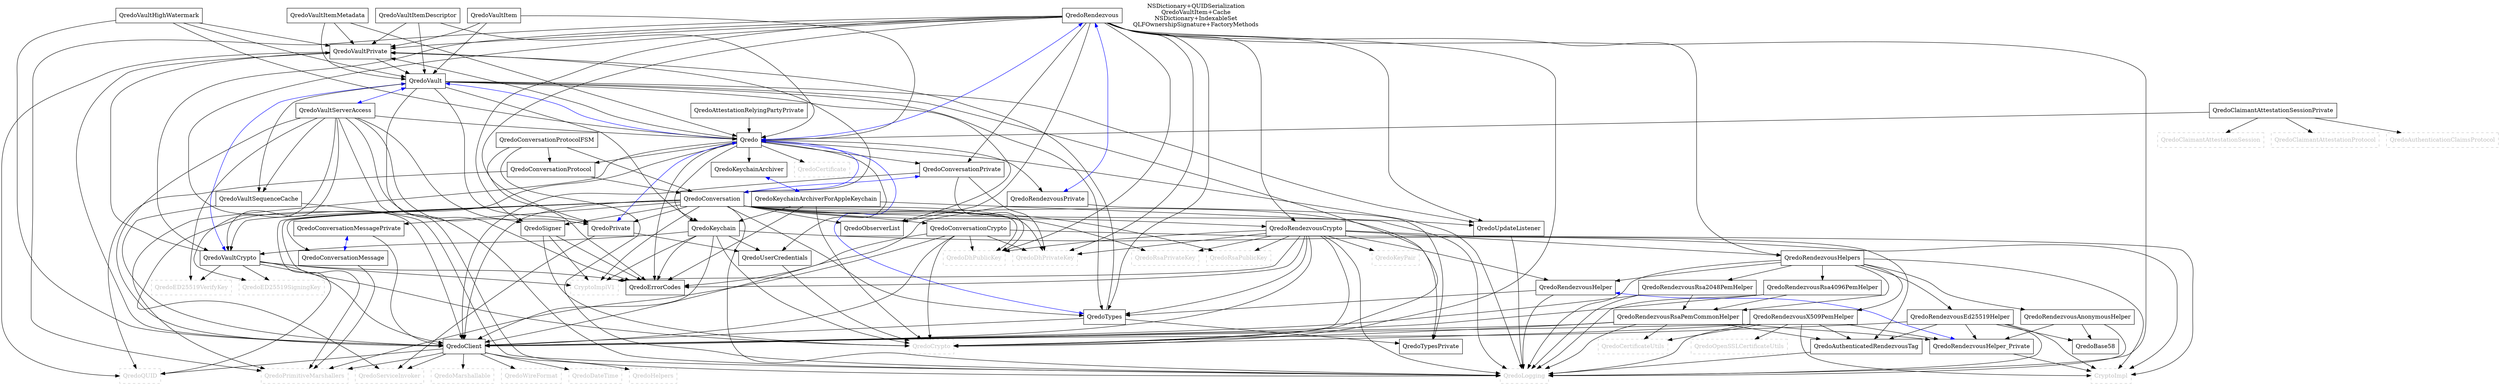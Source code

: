 digraph G {
	node [shape=box];
	"QredoClient" -> "QredoHelpers";
	"QredoClient" -> "QredoMarshallable";
	"QredoClient" -> "QredoQUID";
	"QredoClient" -> "QredoServiceInvoker";
	"QredoClient" -> "QredoWireFormat";
	"QredoClient" -> "QredoDateTime";
	"QredoClient" -> "QredoPrimitiveMarshallers";
	"QredoKeychain" -> "CryptoImplV1";
	"QredoKeychain" -> "QredoClient";
	"QredoKeychain" -> "QredoErrorCodes";
	"QredoKeychain" -> "CryptoImpl";
	"QredoKeychain" -> "QredoUserCredentials";
	"QredoKeychain" -> "QredoVaultCrypto";
	"QredoKeychain" -> "QredoCrypto";
	"QredoAttestationRelyingPartyPrivate" -> "Qredo";
	"QredoAuthenticatedRendezvousTag" -> "QredoLogging";
	"QredoVaultPrivate" -> "QredoVault";
	"QredoVaultPrivate" -> "QredoClient";
	"QredoVaultPrivate" -> "QredoQUID";
	"QredoRendezvousX509PemHelper" -> "QredoClient";
	"QredoRendezvousX509PemHelper" -> "CryptoImpl";
	"QredoRendezvousX509PemHelper" -> "QredoRendezvousHelper_Private";
	"QredoRendezvousX509PemHelper" -> "QredoOpenSSLCertificateUtils";
	"QredoRendezvousX509PemHelper" -> "QredoLogging";
	"QredoRendezvousX509PemHelper" -> "QredoAuthenticatedRendezvousTag";
	"QredoRendezvousX509PemHelper" -> "QredoCrypto";
	"QredoRendezvousX509PemHelper" -> "QredoCertificateUtils";
	"QredoRendezvousAnonymousHelper" -> "QredoLogging";
	"QredoRendezvousAnonymousHelper" -> "QredoRendezvousHelper_Private";
	"QredoRendezvousAnonymousHelper" -> "QredoBase58";
	"QredoRendezvousHelper" -> "QredoLogging";
	"QredoRendezvousHelper" -> "QredoTypes";
	"QredoUserCredentials" -> "QredoCrypto";
	"QredoRendezvousHelpers" -> "QredoRendezvousHelper";
	"QredoRendezvousHelpers" -> "QredoRendezvousRsa2048PemHelper";
	"QredoRendezvousHelpers" -> "CryptoImpl";
	"QredoRendezvousHelpers" -> "QredoRendezvousAnonymousHelper";
	"QredoRendezvousHelpers" -> "QredoLogging";
	"QredoRendezvousHelpers" -> "QredoRendezvousRsaPemCommonHelper";
	"QredoRendezvousHelpers" -> "QredoRendezvousRsa4096PemHelper";
	"QredoRendezvousHelpers" -> "QredoRendezvousX509PemHelper";
	"QredoRendezvousHelpers" -> "QredoRendezvousEd25519Helper";
	"QredoVaultSequenceCache" -> "QredoClient";
	"QredoVaultSequenceCache" -> "QredoLogging";
	"QredoUpdateListener" -> "QredoLogging";
	"QredoBase58" -> {};
	"QredoConversationMessagePrivate" -> "QredoClient";
	"QredoRendezvousCrypto" -> "CryptoImplV1";
	"QredoRendezvousCrypto" -> "QredoClient";
	"QredoRendezvousCrypto" -> "QredoAuthenticatedRendezvousTag";
	"QredoRendezvousCrypto" -> "QredoCrypto";
	"QredoRendezvousCrypto" -> "QredoDhPrivateKey";
	"QredoRendezvousCrypto" -> "QredoLogging";
	"QredoRendezvousCrypto" -> "QredoKeyPair";
	"QredoRendezvousCrypto" -> "QredoRsaPrivateKey";
	"QredoRendezvousCrypto" -> "QredoRendezvousHelper";
	"QredoRendezvousCrypto" -> "QredoTypes";
	"QredoRendezvousCrypto" -> "QredoErrorCodes";
	"QredoRendezvousCrypto" -> "QredoDhPublicKey";
	"QredoRendezvousCrypto" -> "QredoRendezvousHelpers";
	"QredoRendezvousCrypto" -> "QredoRsaPublicKey";
	"QredoConversationMessage" -> "QredoPrimitiveMarshallers";
	"QredoRendezvousEd25519Helper" -> "QredoClient";
	"QredoRendezvousEd25519Helper" -> "QredoLogging";
	"QredoRendezvousEd25519Helper" -> "QredoAuthenticatedRendezvousTag";
	"QredoRendezvousEd25519Helper" -> "CryptoImpl";
	"QredoRendezvousEd25519Helper" -> "QredoRendezvousHelper_Private";
	"QredoRendezvousEd25519Helper" -> "QredoBase58";
	"QredoVaultHighWatermark" -> "Qredo";
	"QredoVaultHighWatermark" -> "QredoVault";
	"QredoVaultHighWatermark" -> "QredoClient";
	"QredoVaultHighWatermark" -> "QredoVaultPrivate";
	"QredoClaimantAttestationSessionPrivate" -> "Qredo";
	"QredoClaimantAttestationSessionPrivate" -> "QredoClaimantAttestationSession";
	"QredoClaimantAttestationSessionPrivate" -> "QredoClaimantAttestationProtocol";
	"QredoClaimantAttestationSessionPrivate" -> "QredoAuthenticationClaimsProtocol";
	"QredoConversationCrypto" -> "QredoClient";
	"QredoConversationCrypto" -> "QredoErrorCodes";
	"QredoConversationCrypto" -> "CryptoImpl";
	"QredoConversationCrypto" -> "QredoPrimitiveMarshallers";
	"QredoConversationCrypto" -> "QredoDhPrivateKey";
	"QredoConversationCrypto" -> "QredoDhPublicKey";
	"QredoConversationCrypto" -> "QredoCrypto";
	"QredoRendezvousRsa2048PemHelper" -> "QredoRendezvousRsaPemCommonHelper";
	"QredoRendezvousRsa2048PemHelper" -> "QredoClient";
	"QredoRendezvousRsa2048PemHelper" -> "QredoLogging";
	"QredoConversationPrivate" -> "QredoClient";
	"QredoConversationPrivate" -> "QredoDhPrivateKey";
	"QredoConversationPrivate" -> "QredoDhPublicKey";
	"QredoVaultCrypto" -> "QredoED25519VerifyKey";
	"QredoVaultCrypto" -> "CryptoImplV1";
	"QredoVaultCrypto" -> "QredoClient";
	"QredoVaultCrypto" -> "QredoErrorCodes";
	"QredoVaultCrypto" -> "QredoCrypto";
	"QredoVaultCrypto" -> "QredoVaultPrivate";
	"QredoVaultCrypto" -> "QredoED25519SigningKey";
	"QredoConversationProtocol" -> "QredoConversation";
	"QredoConversationProtocol" -> "QredoQUID";
	"QredoRendezvousHelper_Private" -> "CryptoImpl";
	"QredoVaultItem" -> "Qredo";
	"QredoVaultItem" -> "QredoVault";
	"QredoVaultItem" -> "QredoVaultPrivate";
	"QredoVault" -> "QredoKeychain";
	"QredoVault" -> "QredoVaultSequenceCache";
	"QredoVault" -> "QredoTypes";
	"QredoVault" -> "QredoUpdateListener";
	"QredoVault" -> "QredoLogging";
	"QredoVault" -> "QredoObserverList";
	"QredoVault" -> "QredoCrypto";
	"QredoVault" -> "QredoPrivate";
	"QredoRendezvous" -> "QredoClient";
	"QredoRendezvous" -> "QredoConversationPrivate";
	"QredoRendezvous" -> "QredoDhPublicKey";
	"QredoRendezvous" -> "QredoLogging";
	"QredoRendezvous" -> "QredoVaultCrypto";
	"QredoRendezvous" -> "QredoDhPrivateKey";
	"QredoRendezvous" -> "QredoCrypto";
	"QredoRendezvous" -> "QredoVaultPrivate";
	"QredoRendezvous" -> "QredoTypes";
	"QredoRendezvous" -> "QredoUpdateListener";
	"QredoRendezvous" -> "QredoRendezvousCrypto";
	"QredoRendezvous" -> "QredoObserverList";
	"QredoRendezvous" -> "QredoPrimitiveMarshallers";
	"QredoRendezvous" -> "QredoRendezvousHelpers";
	"QredoRendezvous" -> "QredoPrivate";
	"QredoRendezvous" -> "QredoSigner";
	"QredoRendezvousPrivate" -> "QredoClient";
	"QredoRendezvousPrivate" -> "QredoTypesPrivate";
	"QredoConversation" -> "CryptoImplV1";
	"QredoConversation" -> "QredoClient";
	"QredoConversation" -> "QredoConversationCrypto";
	"QredoConversation" -> "QredoPrimitiveMarshallers";
	"QredoConversation" -> "QredoLogging";
	"QredoConversation" -> "QredoDhPrivateKey";
	"QredoConversation" -> "QredoRsaPrivateKey";
	"QredoConversation" -> "QredoVaultPrivate";
	"QredoConversation" -> "QredoTypesPrivate";
	"QredoConversation" -> "QredoPrivate";
	"QredoConversation" -> "QredoTypes";
	"QredoConversation" -> "QredoQUID";
	"QredoConversation" -> "QredoUpdateListener";
	"QredoConversation" -> "QredoConversationMessagePrivate";
	"QredoConversation" -> "QredoRendezvousCrypto";
	"QredoConversation" -> "QredoObserverList";
	"QredoConversation" -> "QredoDhPublicKey";
	"QredoConversation" -> "QredoVaultCrypto";
	"QredoConversation" -> "QredoRsaPublicKey";
	"QredoConversation" -> "QredoSigner";
	"QredoConversation" -> "QredoConversationMessage";
	"QredoRendezvousRsaPemCommonHelper" -> "QredoLogging";
	"QredoRendezvousRsaPemCommonHelper" -> "QredoClient";
	"QredoRendezvousRsaPemCommonHelper" -> "QredoCertificateUtils";
	"QredoRendezvousRsaPemCommonHelper" -> "QredoAuthenticatedRendezvousTag";
	"QredoRendezvousRsaPemCommonHelper" -> "QredoCrypto";
	"QredoRendezvousRsaPemCommonHelper" -> "QredoRendezvousHelper_Private";
	"QredoRendezvousRsa4096PemHelper" -> "QredoRendezvousRsaPemCommonHelper";
	"QredoRendezvousRsa4096PemHelper" -> "QredoClient";
	"QredoRendezvousRsa4096PemHelper" -> "QredoLogging";
	"QredoVaultItemMetadata" -> "Qredo";
	"QredoVaultItemMetadata" -> "QredoVault";
	"QredoVaultItemMetadata" -> "QredoVaultPrivate";
	"QredoTypes" -> "QredoVaultPrivate";
	"QredoTypes" -> "QredoClient";
	"QredoTypes" -> "QredoTypesPrivate";
	"QredoVaultServerAccess" -> "QredoED25519VerifyKey";
	"QredoVaultServerAccess" -> "QredoClient";
	"QredoVaultServerAccess" -> "QredoVaultSequenceCache";
	"QredoVaultServerAccess" -> "Qredo";
	"QredoVaultServerAccess" -> "QredoED25519SigningKey";
	"QredoVaultServerAccess" -> "QredoErrorCodes";
	"QredoVaultServerAccess" -> "QredoVaultCrypto";
	"QredoVaultServerAccess" -> "QredoLogging";
	"QredoVaultServerAccess" -> "QredoPrivate";
	"QredoVaultServerAccess" -> "QredoSigner";
	"Qredo" -> "QredoRendezvousPrivate";
	"Qredo" -> "QredoKeychain";
	"Qredo" -> "QredoConversationPrivate";
	"Qredo" -> "QredoConversationProtocol";
	"Qredo" -> "QredoLogging";
	"Qredo" -> "QredoVaultPrivate";
	"Qredo" -> "QredoKeychainArchiver";
	"Qredo" -> "QredoUserCredentials";
	"Qredo" -> "QredoErrorCodes";
	"Qredo" -> "QredoServiceInvoker";
	"Qredo" -> "QredoCertificate";
	"Qredo" -> "QredoPrimitiveMarshallers";
	"QredoErrorCodes" -> {};
	"QredoVaultItemDescriptor" -> "Qredo";
	"QredoVaultItemDescriptor" -> "QredoVault";
	"QredoVaultItemDescriptor" -> "QredoVaultPrivate";
	"QredoConversationProtocolFSM" -> "QredoConversation";
	"QredoConversationProtocolFSM" -> "QredoErrorCodes";
	"QredoConversationProtocolFSM" -> "QredoLogging";
	"QredoConversationProtocolFSM" -> "QredoConversationProtocol";
	"QredoObserverList" -> {};
	"QredoTypesPrivate" -> {};
	"QredoPrivate" -> "QredoUserCredentials";
	"QredoPrivate" -> "QredoServiceInvoker";
	"QredoKeychainArchiverForAppleKeychain" -> "QredoKeychain";
	"QredoKeychainArchiverForAppleKeychain" -> "QredoCrypto";
	"QredoKeychainArchiverForAppleKeychain" -> "QredoLogging";
	"QredoKeychainArchiverForAppleKeychain" -> "QredoErrorCodes";
	"QredoSigner" -> "QredoCrypto";
	"QredoSigner" -> "CryptoImplV1";
	"QredoSigner" -> "QredoErrorCodes";
	
	
	edge [color=blue, dir=both];
	"QredoRendezvous" -> "Qredo";
	"QredoVault" -> "Qredo";
	"QredoVault" -> "QredoVaultServerAccess";
	"QredoRendezvousHelper" -> "QredoRendezvousHelper_Private";
	"Qredo" -> "QredoPrivate";
	"QredoRendezvous" -> "QredoRendezvousPrivate";
	"QredoConversationMessagePrivate" -> "QredoConversationMessage";
	"Qredo" -> "QredoTypes";
	"QredoConversation" -> "Qredo";
	"QredoVaultCrypto" -> "QredoVault";
	"QredoConversationPrivate" -> "QredoConversation";
	"QredoKeychainArchiver" -> "QredoKeychainArchiverForAppleKeychain";
	"CryptoImplV1" [color=gray, style=dashed, fontcolor=gray]
	"QredoWireFormat" [color=gray, style=dashed, fontcolor=gray]
	"QredoOpenSSLCertificateUtils" [color=gray, style=dashed, fontcolor=gray]
	"QredoClaimantAttestationSession" [color=gray, style=dashed, fontcolor=gray]
	"QredoCertificateUtils" [color=gray, style=dashed, fontcolor=gray]
	"QredoKeyPair" [color=gray, style=dashed, fontcolor=gray]
	"QredoServiceInvoker" [color=gray, style=dashed, fontcolor=gray]
	"QredoDhPublicKey" [color=gray, style=dashed, fontcolor=gray]
	"QredoRsaPrivateKey" [color=gray, style=dashed, fontcolor=gray]
	"QredoRsaPublicKey" [color=gray, style=dashed, fontcolor=gray]
	"QredoED25519SigningKey" [color=gray, style=dashed, fontcolor=gray]
	"QredoMarshallable" [color=gray, style=dashed, fontcolor=gray]
	"QredoAuthenticationClaimsProtocol" [color=gray, style=dashed, fontcolor=gray]
	"CryptoImpl" [color=gray, style=dashed, fontcolor=gray]
	"QredoHelpers" [color=gray, style=dashed, fontcolor=gray]
	"QredoDateTime" [color=gray, style=dashed, fontcolor=gray]
	"QredoDhPrivateKey" [color=gray, style=dashed, fontcolor=gray]
	"QredoCrypto" [color=gray, style=dashed, fontcolor=gray]
	"QredoED25519VerifyKey" [color=gray, style=dashed, fontcolor=gray]
	"QredoClaimantAttestationProtocol" [color=gray, style=dashed, fontcolor=gray]
	"QredoQUID" [color=gray, style=dashed, fontcolor=gray]
	"QredoCertificate" [color=gray, style=dashed, fontcolor=gray]
	"QredoPrimitiveMarshallers" [color=gray, style=dashed, fontcolor=gray]
	"QredoLogging" [color=gray, style=dashed, fontcolor=gray]
	
	edge [color=black];
	node [shape=plaintext];
	"Categories" [label="NSDictionary+QUIDSerialization\nQredoVaultItem+Cache\nNSDictionary+IndexableSet\nQLFOwnershipSignature+FactoryMethods"];
}

